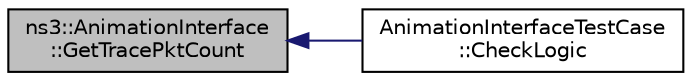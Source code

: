 digraph "ns3::AnimationInterface::GetTracePktCount"
{
  edge [fontname="Helvetica",fontsize="10",labelfontname="Helvetica",labelfontsize="10"];
  node [fontname="Helvetica",fontsize="10",shape=record];
  rankdir="LR";
  Node1 [label="ns3::AnimationInterface\l::GetTracePktCount",height=0.2,width=0.4,color="black", fillcolor="grey75", style="filled", fontcolor="black"];
  Node1 -> Node2 [dir="back",color="midnightblue",fontsize="10",style="solid"];
  Node2 [label="AnimationInterfaceTestCase\l::CheckLogic",height=0.2,width=0.4,color="black", fillcolor="white", style="filled",URL="$d3/de7/classAnimationInterfaceTestCase.html#a53ef1b8d8aa4cce9b1138a31d8ff51fa",tooltip="Check logic function. "];
}
